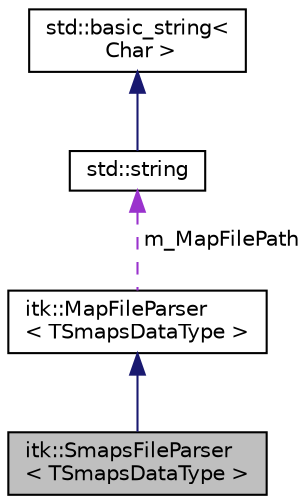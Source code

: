 digraph "itk::SmapsFileParser&lt; TSmapsDataType &gt;"
{
 // LATEX_PDF_SIZE
  edge [fontname="Helvetica",fontsize="10",labelfontname="Helvetica",labelfontsize="10"];
  node [fontname="Helvetica",fontsize="10",shape=record];
  Node1 [label="itk::SmapsFileParser\l\< TSmapsDataType \>",height=0.2,width=0.4,color="black", fillcolor="grey75", style="filled", fontcolor="black",tooltip="Read a smap file (typically located in /proc/PID/smaps) and extract the memory usage information...."];
  Node2 -> Node1 [dir="back",color="midnightblue",fontsize="10",style="solid",fontname="Helvetica"];
  Node2 [label="itk::MapFileParser\l\< TSmapsDataType \>",height=0.2,width=0.4,color="black", fillcolor="white", style="filled",URL="$classitk_1_1MapFileParser.html",tooltip=" "];
  Node3 -> Node2 [dir="back",color="darkorchid3",fontsize="10",style="dashed",label=" m_MapFilePath" ,fontname="Helvetica"];
  Node3 [label="std::string",height=0.2,width=0.4,color="black", fillcolor="white", style="filled",tooltip=" "];
  Node4 -> Node3 [dir="back",color="midnightblue",fontsize="10",style="solid",fontname="Helvetica"];
  Node4 [label="std::basic_string\<\l Char \>",height=0.2,width=0.4,color="black", fillcolor="white", style="filled",tooltip=" "];
}
